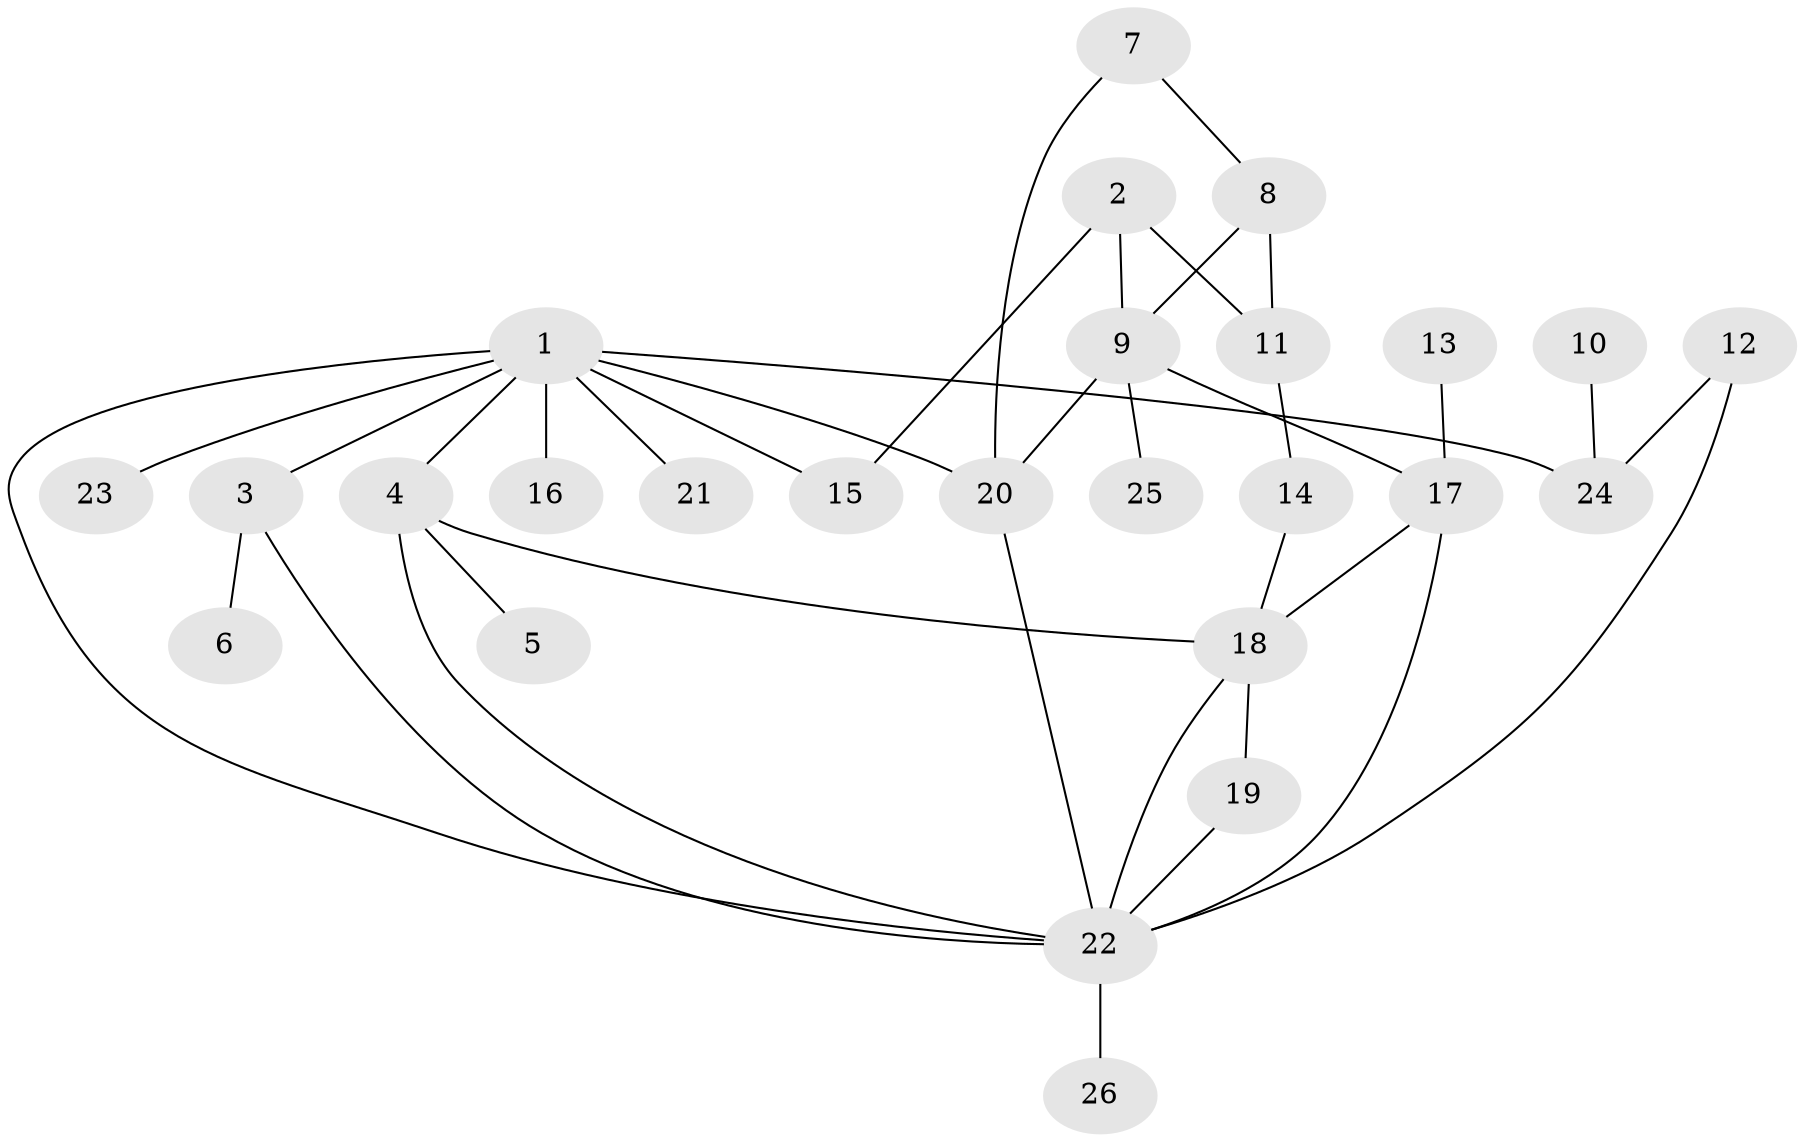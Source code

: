 // original degree distribution, {2: 0.3137254901960784, 6: 0.0196078431372549, 5: 0.0784313725490196, 3: 0.3137254901960784, 1: 0.23529411764705882, 4: 0.0392156862745098}
// Generated by graph-tools (version 1.1) at 2025/25/03/09/25 03:25:29]
// undirected, 26 vertices, 37 edges
graph export_dot {
graph [start="1"]
  node [color=gray90,style=filled];
  1;
  2;
  3;
  4;
  5;
  6;
  7;
  8;
  9;
  10;
  11;
  12;
  13;
  14;
  15;
  16;
  17;
  18;
  19;
  20;
  21;
  22;
  23;
  24;
  25;
  26;
  1 -- 3 [weight=1.0];
  1 -- 4 [weight=1.0];
  1 -- 15 [weight=1.0];
  1 -- 16 [weight=1.0];
  1 -- 20 [weight=1.0];
  1 -- 21 [weight=1.0];
  1 -- 22 [weight=1.0];
  1 -- 23 [weight=1.0];
  1 -- 24 [weight=1.0];
  2 -- 9 [weight=1.0];
  2 -- 11 [weight=1.0];
  2 -- 15 [weight=1.0];
  3 -- 6 [weight=1.0];
  3 -- 22 [weight=1.0];
  4 -- 5 [weight=1.0];
  4 -- 18 [weight=1.0];
  4 -- 22 [weight=1.0];
  7 -- 8 [weight=1.0];
  7 -- 20 [weight=1.0];
  8 -- 9 [weight=1.0];
  8 -- 11 [weight=1.0];
  9 -- 17 [weight=1.0];
  9 -- 20 [weight=1.0];
  9 -- 25 [weight=1.0];
  10 -- 24 [weight=1.0];
  11 -- 14 [weight=1.0];
  12 -- 22 [weight=1.0];
  12 -- 24 [weight=1.0];
  13 -- 17 [weight=1.0];
  14 -- 18 [weight=1.0];
  17 -- 18 [weight=2.0];
  17 -- 22 [weight=1.0];
  18 -- 19 [weight=1.0];
  18 -- 22 [weight=1.0];
  19 -- 22 [weight=1.0];
  20 -- 22 [weight=1.0];
  22 -- 26 [weight=1.0];
}
